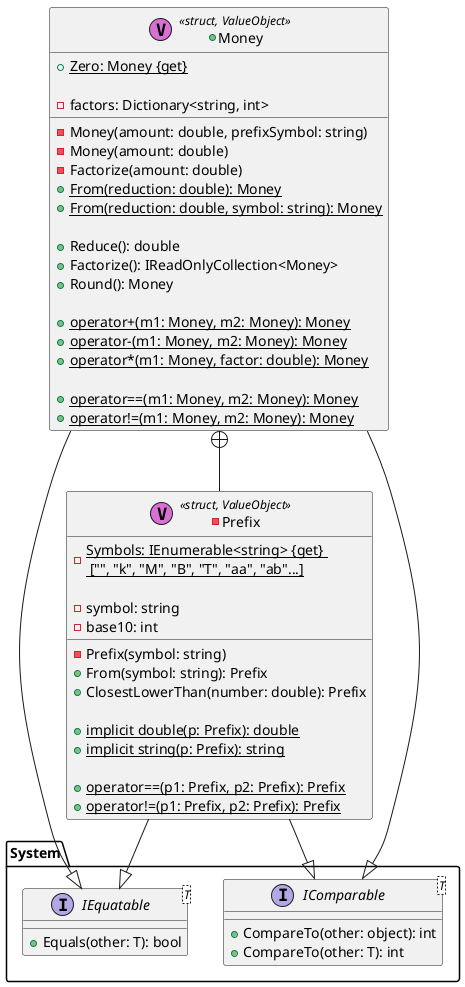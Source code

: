 @startuml

package System
{
    interface IEquatable<T>
    {
        +Equals(other: T): bool
    }
    interface IComparable
    {
        +CompareTo(other: object): int
    }
    interface IComparable<T>
    {
        +CompareTo(other: T): int
    }
}

-class Prefix <<(V,orchid) struct, ValueObject>>
{
    -{static} Symbols: IEnumerable<string> {get} \n ["", "k", "M", "B", "T", "aa", "ab"...]

    -symbol: string
    -base10: int
    
    -Prefix(symbol: string)
    +From(symbol: string): Prefix
    +ClosestLowerThan(number: double): Prefix
    
    +{static} implicit double(p: Prefix): double
    +{static} implicit string(p: Prefix): string
    
    +{static}operator==(p1: Prefix, p2: Prefix): Prefix
    +{static}operator!=(p1: Prefix, p2: Prefix): Prefix
}
Prefix --|> IEquatable
Prefix --|> IComparable

+class Money <<(V,orchid) struct, ValueObject>>
{
    +{static} Zero: Money {get}
    
    -factors: Dictionary<string, int>
    
    -Money(amount: double, prefixSymbol: string)
    -Money(amount: double)
    -Factorize(amount: double)   
    +{static} From(reduction: double): Money
    +{static} From(reduction: double, symbol: string): Money
    
    +Reduce(): double
    +Factorize(): IReadOnlyCollection<Money>
    +Round(): Money
    
    +{static}operator+(m1: Money, m2: Money): Money
    +{static}operator-(m1: Money, m2: Money): Money
    +{static}operator*(m1: Money, factor: double): Money
    
    +{static}operator==(m1: Money, m2: Money): Money
    +{static}operator!=(m1: Money, m2: Money): Money
}
Money --|> IEquatable
Money --|> IComparable
Money +-- Prefix
@enduml